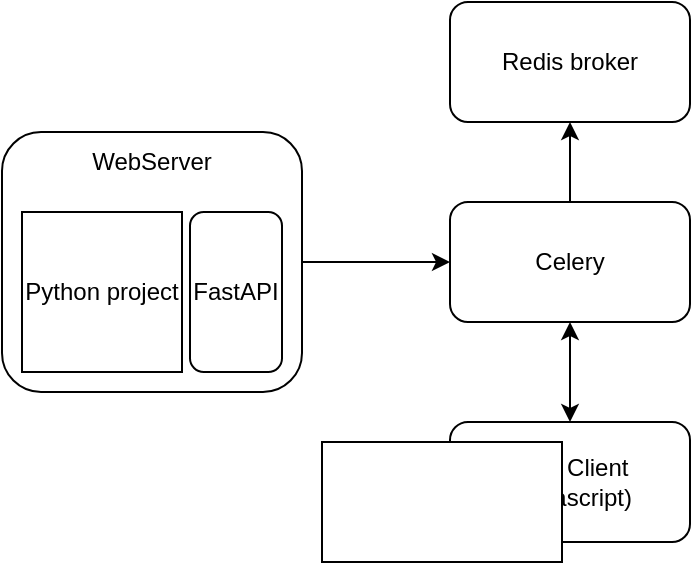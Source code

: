 <mxfile version="26.0.11">
  <diagram name="Page-1" id="KrkXiFnnHHNmZD6quqRk">
    <mxGraphModel dx="1050" dy="522" grid="1" gridSize="10" guides="1" tooltips="1" connect="1" arrows="1" fold="1" page="1" pageScale="1" pageWidth="827" pageHeight="1169" math="0" shadow="0">
      <root>
        <mxCell id="0" />
        <mxCell id="1" parent="0" />
        <mxCell id="njOPtyvvBXMwMofN9_Jq-12" style="edgeStyle=orthogonalEdgeStyle;rounded=0;orthogonalLoop=1;jettySize=auto;html=1;exitX=0.5;exitY=0;exitDx=0;exitDy=0;entryX=0.5;entryY=1;entryDx=0;entryDy=0;" edge="1" parent="1" source="njOPtyvvBXMwMofN9_Jq-3" target="njOPtyvvBXMwMofN9_Jq-5">
          <mxGeometry relative="1" as="geometry" />
        </mxCell>
        <mxCell id="njOPtyvvBXMwMofN9_Jq-13" style="edgeStyle=orthogonalEdgeStyle;rounded=0;orthogonalLoop=1;jettySize=auto;html=1;exitX=0.5;exitY=1;exitDx=0;exitDy=0;startArrow=classic;startFill=1;" edge="1" parent="1" source="njOPtyvvBXMwMofN9_Jq-3" target="njOPtyvvBXMwMofN9_Jq-6">
          <mxGeometry relative="1" as="geometry" />
        </mxCell>
        <mxCell id="njOPtyvvBXMwMofN9_Jq-3" value="Celery" style="rounded=1;whiteSpace=wrap;html=1;" vertex="1" parent="1">
          <mxGeometry x="414" y="120" width="120" height="60" as="geometry" />
        </mxCell>
        <mxCell id="njOPtyvvBXMwMofN9_Jq-5" value="Redis broker" style="rounded=1;whiteSpace=wrap;html=1;" vertex="1" parent="1">
          <mxGeometry x="414" y="20" width="120" height="60" as="geometry" />
        </mxCell>
        <mxCell id="njOPtyvvBXMwMofN9_Jq-6" value="Web Client (Javascript)" style="rounded=1;whiteSpace=wrap;html=1;" vertex="1" parent="1">
          <mxGeometry x="414" y="230" width="120" height="60" as="geometry" />
        </mxCell>
        <mxCell id="njOPtyvvBXMwMofN9_Jq-10" value="" style="group" vertex="1" connectable="0" parent="1">
          <mxGeometry x="190" y="85" width="150" height="130" as="geometry" />
        </mxCell>
        <mxCell id="njOPtyvvBXMwMofN9_Jq-8" value="" style="rounded=1;whiteSpace=wrap;html=1;" vertex="1" parent="njOPtyvvBXMwMofN9_Jq-10">
          <mxGeometry width="150" height="130" as="geometry" />
        </mxCell>
        <mxCell id="njOPtyvvBXMwMofN9_Jq-1" value="Python project" style="whiteSpace=wrap;html=1;aspect=fixed;" vertex="1" parent="njOPtyvvBXMwMofN9_Jq-10">
          <mxGeometry x="10" y="40" width="80" height="80" as="geometry" />
        </mxCell>
        <mxCell id="njOPtyvvBXMwMofN9_Jq-2" value="FastAPI" style="rounded=1;whiteSpace=wrap;html=1;" vertex="1" parent="njOPtyvvBXMwMofN9_Jq-10">
          <mxGeometry x="94" y="40" width="46" height="80" as="geometry" />
        </mxCell>
        <mxCell id="njOPtyvvBXMwMofN9_Jq-9" value="WebServer" style="text;html=1;align=center;verticalAlign=middle;whiteSpace=wrap;rounded=0;" vertex="1" parent="njOPtyvvBXMwMofN9_Jq-10">
          <mxGeometry x="45" width="60" height="30" as="geometry" />
        </mxCell>
        <mxCell id="njOPtyvvBXMwMofN9_Jq-11" style="edgeStyle=orthogonalEdgeStyle;rounded=0;orthogonalLoop=1;jettySize=auto;html=1;exitX=1;exitY=0.5;exitDx=0;exitDy=0;entryX=0;entryY=0.5;entryDx=0;entryDy=0;" edge="1" parent="1" source="njOPtyvvBXMwMofN9_Jq-8" target="njOPtyvvBXMwMofN9_Jq-3">
          <mxGeometry relative="1" as="geometry" />
        </mxCell>
        <mxCell id="njOPtyvvBXMwMofN9_Jq-14" value="" style="whiteSpace=wrap;html=1;" vertex="1" parent="1">
          <mxGeometry x="350" y="240" width="120" height="60" as="geometry" />
        </mxCell>
      </root>
    </mxGraphModel>
  </diagram>
</mxfile>
